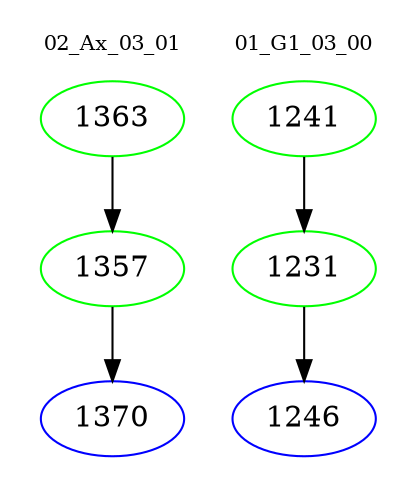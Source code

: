 digraph{
subgraph cluster_0 {
color = white
label = "02_Ax_03_01";
fontsize=10;
T0_1363 [label="1363", color="green"]
T0_1363 -> T0_1357 [color="black"]
T0_1357 [label="1357", color="green"]
T0_1357 -> T0_1370 [color="black"]
T0_1370 [label="1370", color="blue"]
}
subgraph cluster_1 {
color = white
label = "01_G1_03_00";
fontsize=10;
T1_1241 [label="1241", color="green"]
T1_1241 -> T1_1231 [color="black"]
T1_1231 [label="1231", color="green"]
T1_1231 -> T1_1246 [color="black"]
T1_1246 [label="1246", color="blue"]
}
}
